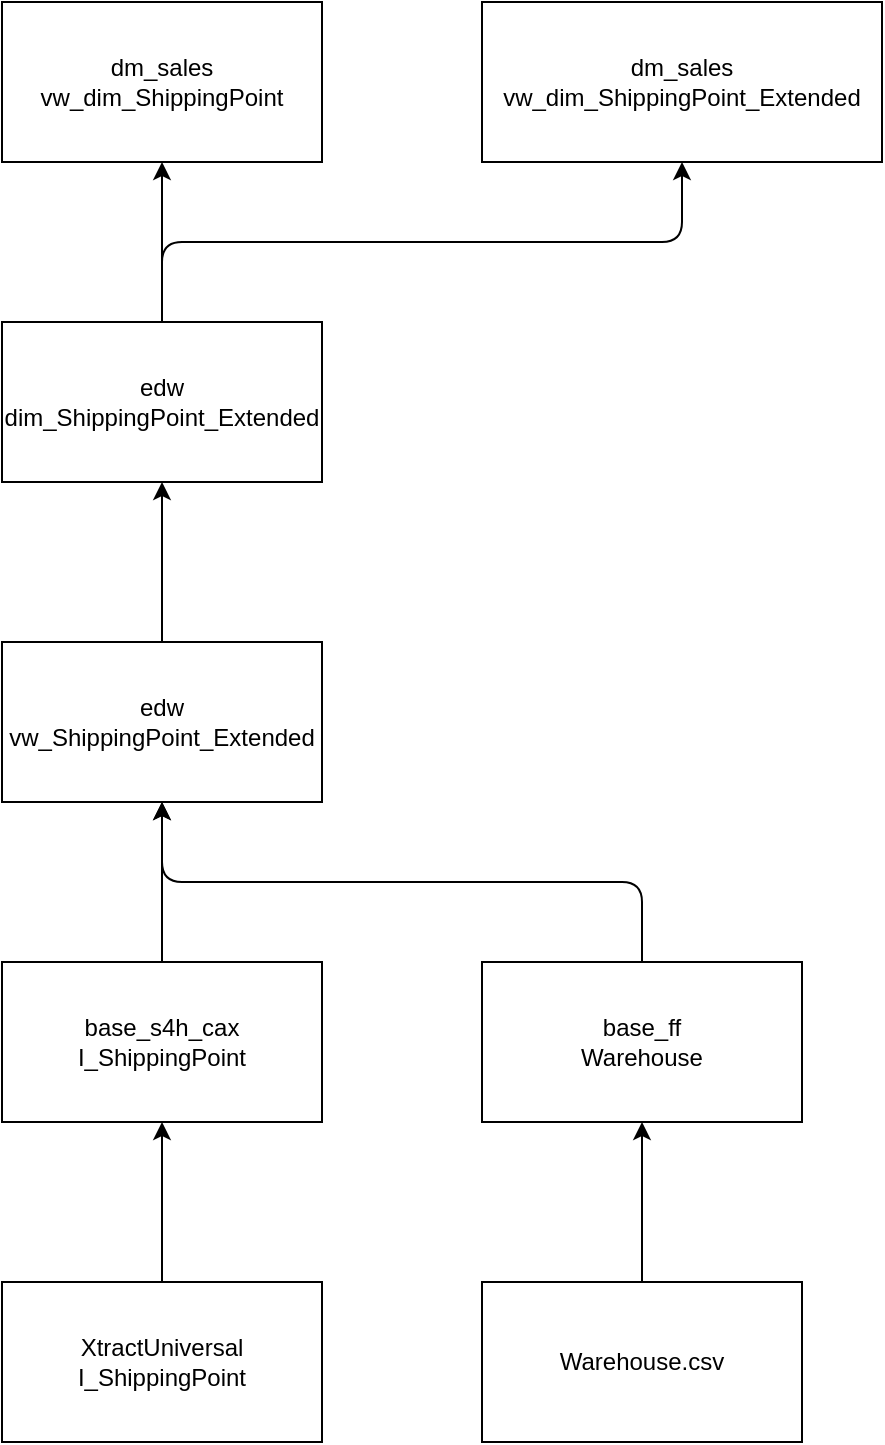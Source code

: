 <mxfile>
    <diagram id="6Cv4xUObtAB_verkVk3i" name="Page-1">
        <mxGraphModel dx="780" dy="1923" grid="1" gridSize="10" guides="1" tooltips="1" connect="1" arrows="1" fold="1" page="1" pageScale="1" pageWidth="850" pageHeight="1100" math="0" shadow="0">
            <root>
                <mxCell id="0"/>
                <mxCell id="1" parent="0"/>
                <mxCell id="4" value="" style="edgeStyle=none;html=1;" edge="1" parent="1" source="2" target="3">
                    <mxGeometry relative="1" as="geometry"/>
                </mxCell>
                <mxCell id="2" value="XtractUniversal&lt;br&gt;I_ShippingPoint" style="rounded=0;whiteSpace=wrap;html=1;" vertex="1" parent="1">
                    <mxGeometry x="240" y="440" width="160" height="80" as="geometry"/>
                </mxCell>
                <mxCell id="10" value="" style="edgeStyle=none;html=1;" edge="1" parent="1" source="3" target="9">
                    <mxGeometry relative="1" as="geometry"/>
                </mxCell>
                <mxCell id="3" value="base_s4h_cax&lt;br&gt;I_ShippingPoint" style="rounded=0;whiteSpace=wrap;html=1;" vertex="1" parent="1">
                    <mxGeometry x="240" y="280" width="160" height="80" as="geometry"/>
                </mxCell>
                <mxCell id="18" style="edgeStyle=orthogonalEdgeStyle;html=1;exitX=0.5;exitY=0;exitDx=0;exitDy=0;entryX=0.5;entryY=1;entryDx=0;entryDy=0;" edge="1" parent="1" source="6" target="9">
                    <mxGeometry relative="1" as="geometry"/>
                </mxCell>
                <mxCell id="6" value="base_ff&lt;br&gt;Warehouse" style="rounded=0;whiteSpace=wrap;html=1;" vertex="1" parent="1">
                    <mxGeometry x="480" y="280" width="160" height="80" as="geometry"/>
                </mxCell>
                <mxCell id="8" value="" style="edgeStyle=none;html=1;" edge="1" parent="1" source="7" target="6">
                    <mxGeometry relative="1" as="geometry"/>
                </mxCell>
                <mxCell id="7" value="Warehouse.csv" style="rounded=0;whiteSpace=wrap;html=1;" vertex="1" parent="1">
                    <mxGeometry x="480" y="440" width="160" height="80" as="geometry"/>
                </mxCell>
                <mxCell id="12" value="" style="edgeStyle=none;html=1;" edge="1" parent="1" source="9" target="11">
                    <mxGeometry relative="1" as="geometry"/>
                </mxCell>
                <mxCell id="9" value="edw&lt;br&gt;vw_ShippingPoint_Extended" style="rounded=0;whiteSpace=wrap;html=1;" vertex="1" parent="1">
                    <mxGeometry x="240" y="120" width="160" height="80" as="geometry"/>
                </mxCell>
                <mxCell id="14" value="" style="edgeStyle=none;html=1;" edge="1" parent="1" source="11" target="13">
                    <mxGeometry relative="1" as="geometry"/>
                </mxCell>
                <mxCell id="17" style="edgeStyle=orthogonalEdgeStyle;html=1;exitX=0.5;exitY=0;exitDx=0;exitDy=0;entryX=0.5;entryY=1;entryDx=0;entryDy=0;" edge="1" parent="1" source="11" target="15">
                    <mxGeometry relative="1" as="geometry"/>
                </mxCell>
                <mxCell id="11" value="edw&lt;br&gt;dim_ShippingPoint_Extended" style="rounded=0;whiteSpace=wrap;html=1;" vertex="1" parent="1">
                    <mxGeometry x="240" y="-40" width="160" height="80" as="geometry"/>
                </mxCell>
                <mxCell id="13" value="dm_sales&lt;br&gt;vw_dim_ShippingPoint" style="rounded=0;whiteSpace=wrap;html=1;" vertex="1" parent="1">
                    <mxGeometry x="240" y="-200" width="160" height="80" as="geometry"/>
                </mxCell>
                <mxCell id="15" value="dm_sales&lt;br&gt;vw_dim_ShippingPoint_Extended" style="rounded=0;whiteSpace=wrap;html=1;" vertex="1" parent="1">
                    <mxGeometry x="480" y="-200" width="200" height="80" as="geometry"/>
                </mxCell>
            </root>
        </mxGraphModel>
    </diagram>
</mxfile>